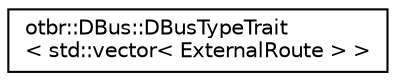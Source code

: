 digraph "Graphical Class Hierarchy"
{
  edge [fontname="Helvetica",fontsize="10",labelfontname="Helvetica",labelfontsize="10"];
  node [fontname="Helvetica",fontsize="10",shape=record];
  rankdir="LR";
  Node0 [label="otbr::DBus::DBusTypeTrait\l\< std::vector\< ExternalRoute \> \>",height=0.2,width=0.4,color="black", fillcolor="white", style="filled",URL="$d9/d1d/structotbr_1_1DBus_1_1DBusTypeTrait_3_01std_1_1vector_3_01ExternalRoute_01_4_01_4.html"];
}
